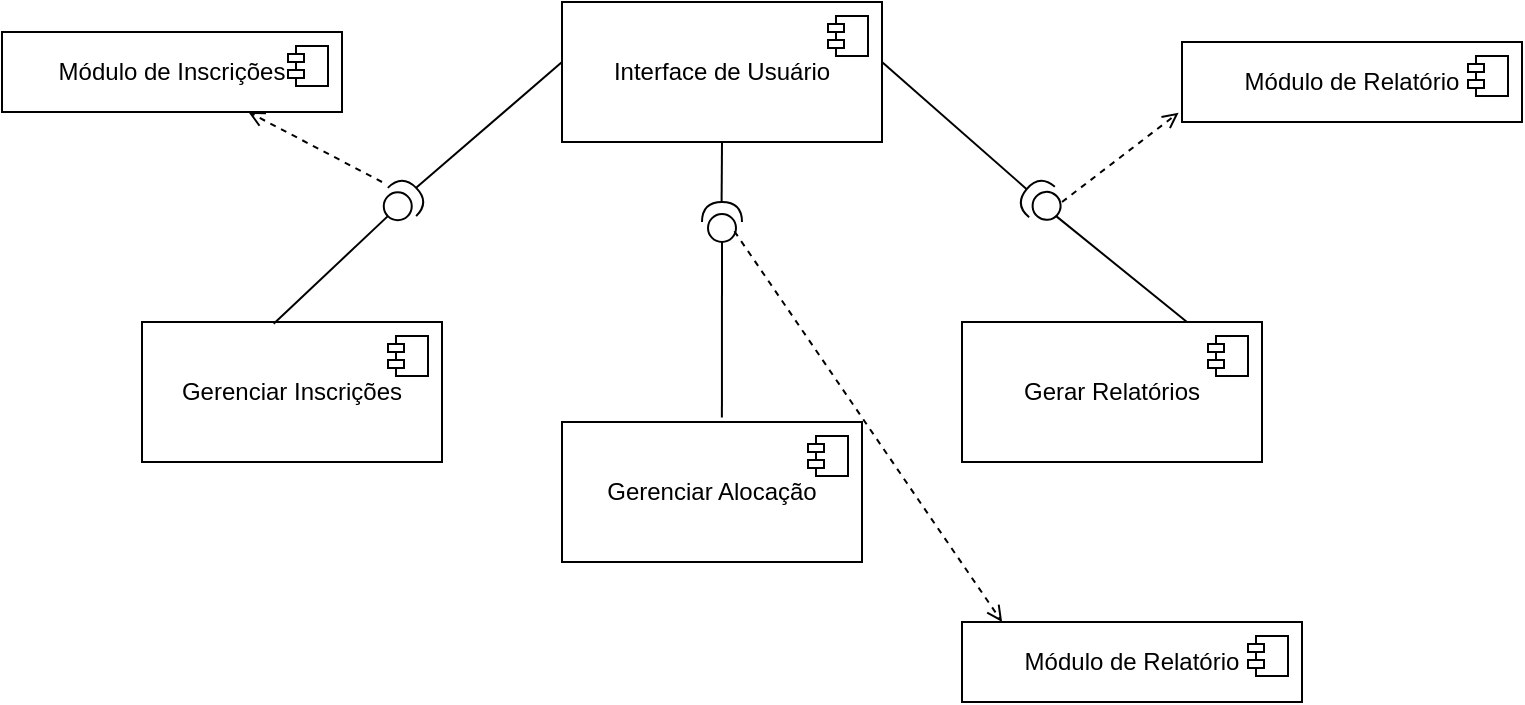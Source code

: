 <mxfile version="24.7.12">
  <diagram name="Página-1" id="aClFV1OdkYOG36_X_-Rv">
    <mxGraphModel dx="989" dy="514" grid="1" gridSize="10" guides="1" tooltips="1" connect="1" arrows="1" fold="1" page="1" pageScale="1" pageWidth="3300" pageHeight="4681" math="0" shadow="0">
      <root>
        <mxCell id="0" />
        <mxCell id="1" parent="0" />
        <mxCell id="2W_74EeL-CfWkf3riFF9-2" value="Interface de Usuário" style="html=1;dropTarget=0;whiteSpace=wrap;" vertex="1" parent="1">
          <mxGeometry x="320" y="110" width="160" height="70" as="geometry" />
        </mxCell>
        <mxCell id="2W_74EeL-CfWkf3riFF9-3" value="" style="shape=module;jettyWidth=8;jettyHeight=4;" vertex="1" parent="2W_74EeL-CfWkf3riFF9-2">
          <mxGeometry x="1" width="20" height="20" relative="1" as="geometry">
            <mxPoint x="-27" y="7" as="offset" />
          </mxGeometry>
        </mxCell>
        <mxCell id="2W_74EeL-CfWkf3riFF9-4" value="Gerenciar Inscrições" style="html=1;dropTarget=0;whiteSpace=wrap;" vertex="1" parent="1">
          <mxGeometry x="110" y="270" width="150" height="70" as="geometry" />
        </mxCell>
        <mxCell id="2W_74EeL-CfWkf3riFF9-5" value="" style="shape=module;jettyWidth=8;jettyHeight=4;" vertex="1" parent="2W_74EeL-CfWkf3riFF9-4">
          <mxGeometry x="1" width="20" height="20" relative="1" as="geometry">
            <mxPoint x="-27" y="7" as="offset" />
          </mxGeometry>
        </mxCell>
        <mxCell id="2W_74EeL-CfWkf3riFF9-6" value="Gerenciar Alocação" style="html=1;dropTarget=0;whiteSpace=wrap;" vertex="1" parent="1">
          <mxGeometry x="320" y="320" width="150" height="70" as="geometry" />
        </mxCell>
        <mxCell id="2W_74EeL-CfWkf3riFF9-7" value="" style="shape=module;jettyWidth=8;jettyHeight=4;" vertex="1" parent="2W_74EeL-CfWkf3riFF9-6">
          <mxGeometry x="1" width="20" height="20" relative="1" as="geometry">
            <mxPoint x="-27" y="7" as="offset" />
          </mxGeometry>
        </mxCell>
        <mxCell id="2W_74EeL-CfWkf3riFF9-8" value="Gerar Relatórios" style="html=1;dropTarget=0;whiteSpace=wrap;" vertex="1" parent="1">
          <mxGeometry x="520" y="270" width="150" height="70" as="geometry" />
        </mxCell>
        <mxCell id="2W_74EeL-CfWkf3riFF9-9" value="" style="shape=module;jettyWidth=8;jettyHeight=4;" vertex="1" parent="2W_74EeL-CfWkf3riFF9-8">
          <mxGeometry x="1" width="20" height="20" relative="1" as="geometry">
            <mxPoint x="-27" y="7" as="offset" />
          </mxGeometry>
        </mxCell>
        <mxCell id="2W_74EeL-CfWkf3riFF9-13" value="" style="ellipse;whiteSpace=wrap;html=1;align=center;aspect=fixed;fillColor=none;strokeColor=none;resizable=0;perimeter=centerPerimeter;rotatable=0;allowArrows=0;points=[];outlineConnect=1;" vertex="1" parent="1">
          <mxGeometry x="290" y="130" width="10" height="10" as="geometry" />
        </mxCell>
        <mxCell id="2W_74EeL-CfWkf3riFF9-15" value="" style="shape=providedRequiredInterface;html=1;verticalLabelPosition=bottom;sketch=0;rotation=-45;" vertex="1" parent="1">
          <mxGeometry x="230" y="200" width="20" height="20" as="geometry" />
        </mxCell>
        <mxCell id="2W_74EeL-CfWkf3riFF9-16" style="rounded=0;orthogonalLoop=1;jettySize=auto;html=1;entryX=1;entryY=0.5;entryDx=0;entryDy=0;entryPerimeter=0;endArrow=none;endFill=0;exitX=0;exitY=0.429;exitDx=0;exitDy=0;exitPerimeter=0;" edge="1" parent="1" source="2W_74EeL-CfWkf3riFF9-2" target="2W_74EeL-CfWkf3riFF9-15">
          <mxGeometry relative="1" as="geometry" />
        </mxCell>
        <mxCell id="2W_74EeL-CfWkf3riFF9-17" style="rounded=0;orthogonalLoop=1;jettySize=auto;html=1;entryX=0;entryY=0.5;entryDx=0;entryDy=0;entryPerimeter=0;endArrow=none;endFill=0;exitX=0.439;exitY=0.012;exitDx=0;exitDy=0;exitPerimeter=0;" edge="1" parent="1" source="2W_74EeL-CfWkf3riFF9-4" target="2W_74EeL-CfWkf3riFF9-15">
          <mxGeometry relative="1" as="geometry" />
        </mxCell>
        <mxCell id="2W_74EeL-CfWkf3riFF9-30" value="" style="shape=providedRequiredInterface;html=1;verticalLabelPosition=bottom;sketch=0;rotation=-90;" vertex="1" parent="1">
          <mxGeometry x="390" y="210" width="20" height="20" as="geometry" />
        </mxCell>
        <mxCell id="2W_74EeL-CfWkf3riFF9-31" value="" style="endArrow=none;html=1;rounded=0;entryX=0;entryY=0.5;entryDx=0;entryDy=0;entryPerimeter=0;exitX=0.533;exitY=-0.033;exitDx=0;exitDy=0;exitPerimeter=0;" edge="1" parent="1" source="2W_74EeL-CfWkf3riFF9-6" target="2W_74EeL-CfWkf3riFF9-30">
          <mxGeometry width="50" height="50" relative="1" as="geometry">
            <mxPoint x="400" y="270" as="sourcePoint" />
            <mxPoint x="450" y="220" as="targetPoint" />
          </mxGeometry>
        </mxCell>
        <mxCell id="2W_74EeL-CfWkf3riFF9-32" value="" style="endArrow=none;html=1;rounded=0;" edge="1" parent="1">
          <mxGeometry width="50" height="50" relative="1" as="geometry">
            <mxPoint x="399.8" y="210" as="sourcePoint" />
            <mxPoint x="400" y="180" as="targetPoint" />
          </mxGeometry>
        </mxCell>
        <mxCell id="2W_74EeL-CfWkf3riFF9-33" style="rounded=0;orthogonalLoop=1;jettySize=auto;html=1;endArrow=none;endFill=0;exitX=1;exitY=0.5;exitDx=0;exitDy=0;exitPerimeter=0;" edge="1" parent="1" source="2W_74EeL-CfWkf3riFF9-39">
          <mxGeometry relative="1" as="geometry">
            <mxPoint x="560" y="210" as="sourcePoint" />
            <mxPoint x="480" y="140" as="targetPoint" />
          </mxGeometry>
        </mxCell>
        <mxCell id="2W_74EeL-CfWkf3riFF9-37" style="rounded=0;orthogonalLoop=1;jettySize=auto;html=1;entryX=1;entryY=0.5;entryDx=0;entryDy=0;entryPerimeter=0;endArrow=none;endFill=0;exitX=0.75;exitY=0;exitDx=0;exitDy=0;" edge="1" parent="1" source="2W_74EeL-CfWkf3riFF9-8">
          <mxGeometry relative="1" as="geometry">
            <mxPoint x="588" y="274" as="sourcePoint" />
            <mxPoint x="567.071" y="217.071" as="targetPoint" />
          </mxGeometry>
        </mxCell>
        <mxCell id="2W_74EeL-CfWkf3riFF9-39" value="" style="shape=providedRequiredInterface;html=1;verticalLabelPosition=bottom;sketch=0;rotation=-140;" vertex="1" parent="1">
          <mxGeometry x="550" y="200" width="20" height="20" as="geometry" />
        </mxCell>
        <mxCell id="2W_74EeL-CfWkf3riFF9-46" value="Módulo de Inscrições" style="html=1;dropTarget=0;whiteSpace=wrap;" vertex="1" parent="1">
          <mxGeometry x="40" y="125" width="170" height="40" as="geometry" />
        </mxCell>
        <mxCell id="2W_74EeL-CfWkf3riFF9-47" value="" style="shape=module;jettyWidth=8;jettyHeight=4;" vertex="1" parent="2W_74EeL-CfWkf3riFF9-46">
          <mxGeometry x="1" width="20" height="20" relative="1" as="geometry">
            <mxPoint x="-27" y="7" as="offset" />
          </mxGeometry>
        </mxCell>
        <mxCell id="2W_74EeL-CfWkf3riFF9-50" value="Módulo de Relatório" style="html=1;dropTarget=0;whiteSpace=wrap;" vertex="1" parent="1">
          <mxGeometry x="630" y="130" width="170" height="40" as="geometry" />
        </mxCell>
        <mxCell id="2W_74EeL-CfWkf3riFF9-51" value="" style="shape=module;jettyWidth=8;jettyHeight=4;" vertex="1" parent="2W_74EeL-CfWkf3riFF9-50">
          <mxGeometry x="1" width="20" height="20" relative="1" as="geometry">
            <mxPoint x="-27" y="7" as="offset" />
          </mxGeometry>
        </mxCell>
        <mxCell id="2W_74EeL-CfWkf3riFF9-53" value="" style="endArrow=open;dashed=1;html=1;rounded=0;entryX=-0.01;entryY=0.883;entryDx=0;entryDy=0;entryPerimeter=0;endFill=0;" edge="1" parent="1" target="2W_74EeL-CfWkf3riFF9-50">
          <mxGeometry width="50" height="50" relative="1" as="geometry">
            <mxPoint x="570" y="210" as="sourcePoint" />
            <mxPoint x="620" y="160" as="targetPoint" />
          </mxGeometry>
        </mxCell>
        <mxCell id="2W_74EeL-CfWkf3riFF9-54" value="" style="endArrow=open;dashed=1;html=1;rounded=0;endFill=0;" edge="1" parent="1" target="2W_74EeL-CfWkf3riFF9-46">
          <mxGeometry width="50" height="50" relative="1" as="geometry">
            <mxPoint x="230" y="200" as="sourcePoint" />
            <mxPoint x="288" y="155" as="targetPoint" />
          </mxGeometry>
        </mxCell>
        <mxCell id="2W_74EeL-CfWkf3riFF9-55" value="Módulo de Relatório" style="html=1;dropTarget=0;whiteSpace=wrap;" vertex="1" parent="1">
          <mxGeometry x="520" y="420" width="170" height="40" as="geometry" />
        </mxCell>
        <mxCell id="2W_74EeL-CfWkf3riFF9-56" value="" style="shape=module;jettyWidth=8;jettyHeight=4;" vertex="1" parent="2W_74EeL-CfWkf3riFF9-55">
          <mxGeometry x="1" width="20" height="20" relative="1" as="geometry">
            <mxPoint x="-27" y="7" as="offset" />
          </mxGeometry>
        </mxCell>
        <mxCell id="2W_74EeL-CfWkf3riFF9-57" value="" style="endArrow=open;dashed=1;html=1;rounded=0;endFill=0;exitX=0.269;exitY=0.809;exitDx=0;exitDy=0;exitPerimeter=0;entryX=0.118;entryY=0;entryDx=0;entryDy=0;entryPerimeter=0;" edge="1" parent="1" source="2W_74EeL-CfWkf3riFF9-30" target="2W_74EeL-CfWkf3riFF9-55">
          <mxGeometry width="50" height="50" relative="1" as="geometry">
            <mxPoint x="507" y="295" as="sourcePoint" />
            <mxPoint x="440" y="260" as="targetPoint" />
          </mxGeometry>
        </mxCell>
      </root>
    </mxGraphModel>
  </diagram>
</mxfile>
